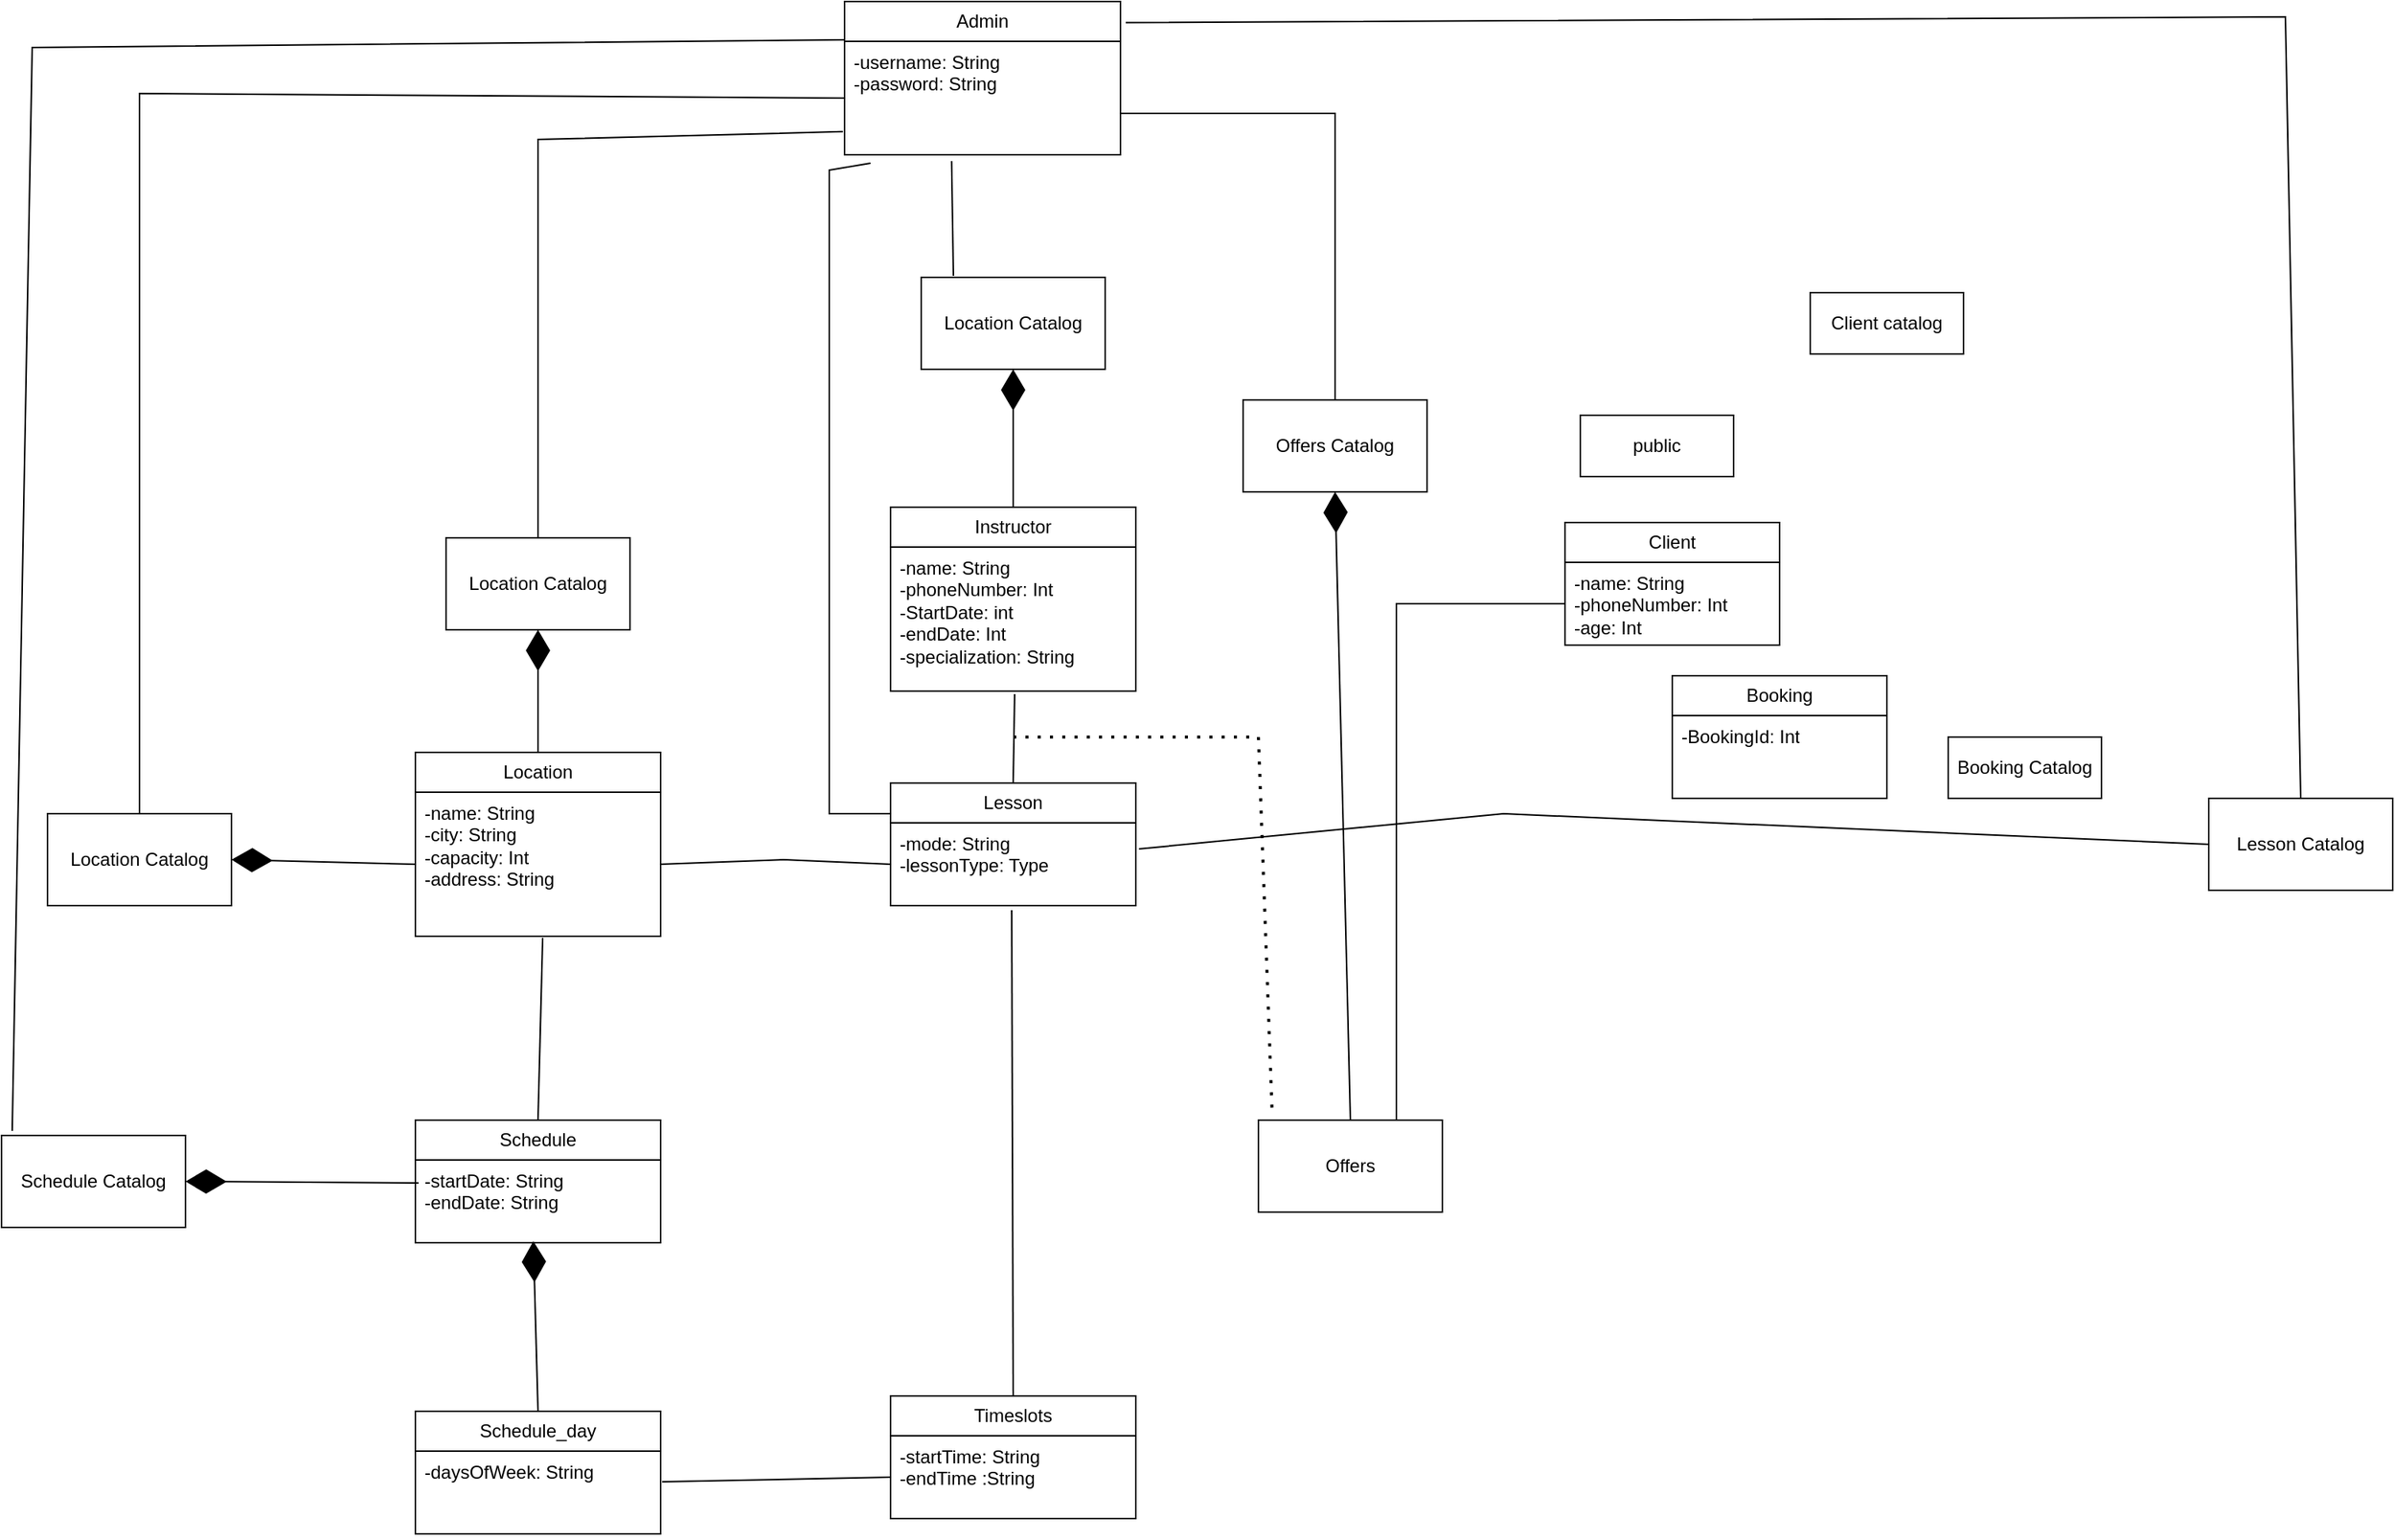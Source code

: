 <mxfile version="24.8.3">
  <diagram name="Page-1" id="CH_hg84p0OCZ-qr93urq">
    <mxGraphModel dx="1802" dy="830" grid="1" gridSize="10" guides="1" tooltips="1" connect="1" arrows="1" fold="1" page="1" pageScale="1" pageWidth="1400" pageHeight="1000" math="0" shadow="0">
      <root>
        <mxCell id="0" />
        <mxCell id="1" parent="0" />
        <mxCell id="X5qi58cJefCEoIoxGlYo-17" value="Admin" style="swimlane;fontStyle=0;childLayout=stackLayout;horizontal=1;startSize=26;fillColor=none;horizontalStack=0;resizeParent=1;resizeParentMax=0;resizeLast=0;collapsible=1;marginBottom=0;whiteSpace=wrap;html=1;" parent="1" vertex="1">
          <mxGeometry x="560" y="20" width="180" height="100" as="geometry" />
        </mxCell>
        <mxCell id="X5qi58cJefCEoIoxGlYo-18" value="-username: String&lt;div&gt;-password: String&lt;/div&gt;" style="text;strokeColor=none;fillColor=none;align=left;verticalAlign=top;spacingLeft=4;spacingRight=4;overflow=hidden;rotatable=0;points=[[0,0.5],[1,0.5]];portConstraint=eastwest;whiteSpace=wrap;html=1;" parent="X5qi58cJefCEoIoxGlYo-17" vertex="1">
          <mxGeometry y="26" width="180" height="74" as="geometry" />
        </mxCell>
        <mxCell id="fc0_s0gy_HrA0nody5j2-3" value="Instructor" style="swimlane;fontStyle=0;childLayout=stackLayout;horizontal=1;startSize=26;fillColor=none;horizontalStack=0;resizeParent=1;resizeParentMax=0;resizeLast=0;collapsible=1;marginBottom=0;whiteSpace=wrap;html=1;" vertex="1" parent="1">
          <mxGeometry x="590" y="350" width="160" height="120" as="geometry" />
        </mxCell>
        <mxCell id="fc0_s0gy_HrA0nody5j2-4" value="-name: String&lt;div&gt;-phoneNumber: Int&lt;/div&gt;&lt;div&gt;-StartDate: int&lt;/div&gt;&lt;div&gt;-endDate: Int&lt;/div&gt;&lt;div&gt;-specialization: String&lt;/div&gt;" style="text;strokeColor=none;fillColor=none;align=left;verticalAlign=top;spacingLeft=4;spacingRight=4;overflow=hidden;rotatable=0;points=[[0,0.5],[1,0.5]];portConstraint=eastwest;whiteSpace=wrap;html=1;" vertex="1" parent="fc0_s0gy_HrA0nody5j2-3">
          <mxGeometry y="26" width="160" height="94" as="geometry" />
        </mxCell>
        <mxCell id="fc0_s0gy_HrA0nody5j2-5" value="Lesson" style="swimlane;fontStyle=0;childLayout=stackLayout;horizontal=1;startSize=26;fillColor=none;horizontalStack=0;resizeParent=1;resizeParentMax=0;resizeLast=0;collapsible=1;marginBottom=0;whiteSpace=wrap;html=1;" vertex="1" parent="1">
          <mxGeometry x="590" y="530" width="160" height="80" as="geometry" />
        </mxCell>
        <mxCell id="fc0_s0gy_HrA0nody5j2-6" value="-mode: String&lt;div&gt;-lessonType: Type&lt;/div&gt;" style="text;strokeColor=none;fillColor=none;align=left;verticalAlign=top;spacingLeft=4;spacingRight=4;overflow=hidden;rotatable=0;points=[[0,0.5],[1,0.5]];portConstraint=eastwest;whiteSpace=wrap;html=1;" vertex="1" parent="fc0_s0gy_HrA0nody5j2-5">
          <mxGeometry y="26" width="160" height="54" as="geometry" />
        </mxCell>
        <mxCell id="fc0_s0gy_HrA0nody5j2-7" value="Location" style="swimlane;fontStyle=0;childLayout=stackLayout;horizontal=1;startSize=26;fillColor=none;horizontalStack=0;resizeParent=1;resizeParentMax=0;resizeLast=0;collapsible=1;marginBottom=0;whiteSpace=wrap;html=1;" vertex="1" parent="1">
          <mxGeometry x="280" y="510" width="160" height="120" as="geometry" />
        </mxCell>
        <mxCell id="fc0_s0gy_HrA0nody5j2-8" value="-name: String&lt;div&gt;-city: String&lt;/div&gt;&lt;div&gt;-capacity: Int&lt;/div&gt;&lt;div&gt;-address: String&lt;/div&gt;" style="text;strokeColor=none;fillColor=none;align=left;verticalAlign=top;spacingLeft=4;spacingRight=4;overflow=hidden;rotatable=0;points=[[0,0.5],[1,0.5]];portConstraint=eastwest;whiteSpace=wrap;html=1;" vertex="1" parent="fc0_s0gy_HrA0nody5j2-7">
          <mxGeometry y="26" width="160" height="94" as="geometry" />
        </mxCell>
        <mxCell id="fc0_s0gy_HrA0nody5j2-9" value="Schedule" style="swimlane;fontStyle=0;childLayout=stackLayout;horizontal=1;startSize=26;fillColor=none;horizontalStack=0;resizeParent=1;resizeParentMax=0;resizeLast=0;collapsible=1;marginBottom=0;whiteSpace=wrap;html=1;" vertex="1" parent="1">
          <mxGeometry x="280" y="750" width="160" height="80" as="geometry" />
        </mxCell>
        <mxCell id="fc0_s0gy_HrA0nody5j2-10" value="-startDate: String&lt;div&gt;-endDate: String&lt;/div&gt;" style="text;strokeColor=none;fillColor=none;align=left;verticalAlign=top;spacingLeft=4;spacingRight=4;overflow=hidden;rotatable=0;points=[[0,0.5],[1,0.5]];portConstraint=eastwest;whiteSpace=wrap;html=1;" vertex="1" parent="fc0_s0gy_HrA0nody5j2-9">
          <mxGeometry y="26" width="160" height="54" as="geometry" />
        </mxCell>
        <mxCell id="fc0_s0gy_HrA0nody5j2-11" value="Schedule Catalog" style="rounded=0;whiteSpace=wrap;html=1;" vertex="1" parent="1">
          <mxGeometry x="10" y="760" width="120" height="60" as="geometry" />
        </mxCell>
        <mxCell id="fc0_s0gy_HrA0nody5j2-12" value="Schedule_day" style="swimlane;fontStyle=0;childLayout=stackLayout;horizontal=1;startSize=26;fillColor=none;horizontalStack=0;resizeParent=1;resizeParentMax=0;resizeLast=0;collapsible=1;marginBottom=0;whiteSpace=wrap;html=1;" vertex="1" parent="1">
          <mxGeometry x="280" y="940" width="160" height="80" as="geometry" />
        </mxCell>
        <mxCell id="fc0_s0gy_HrA0nody5j2-13" value="-daysOfWeek: String" style="text;strokeColor=none;fillColor=none;align=left;verticalAlign=top;spacingLeft=4;spacingRight=4;overflow=hidden;rotatable=0;points=[[0,0.5],[1,0.5]];portConstraint=eastwest;whiteSpace=wrap;html=1;" vertex="1" parent="fc0_s0gy_HrA0nody5j2-12">
          <mxGeometry y="26" width="160" height="54" as="geometry" />
        </mxCell>
        <mxCell id="fc0_s0gy_HrA0nody5j2-14" value="Timeslots" style="swimlane;fontStyle=0;childLayout=stackLayout;horizontal=1;startSize=26;fillColor=none;horizontalStack=0;resizeParent=1;resizeParentMax=0;resizeLast=0;collapsible=1;marginBottom=0;whiteSpace=wrap;html=1;" vertex="1" parent="1">
          <mxGeometry x="590" y="930" width="160" height="80" as="geometry" />
        </mxCell>
        <mxCell id="fc0_s0gy_HrA0nody5j2-15" value="-startTime: String&lt;div&gt;-endTime :String&lt;/div&gt;" style="text;strokeColor=none;fillColor=none;align=left;verticalAlign=top;spacingLeft=4;spacingRight=4;overflow=hidden;rotatable=0;points=[[0,0.5],[1,0.5]];portConstraint=eastwest;whiteSpace=wrap;html=1;" vertex="1" parent="fc0_s0gy_HrA0nody5j2-14">
          <mxGeometry y="26" width="160" height="54" as="geometry" />
        </mxCell>
        <mxCell id="fc0_s0gy_HrA0nody5j2-18" value="Location Catalog" style="rounded=0;whiteSpace=wrap;html=1;" vertex="1" parent="1">
          <mxGeometry x="40" y="550" width="120" height="60" as="geometry" />
        </mxCell>
        <mxCell id="fc0_s0gy_HrA0nody5j2-20" value="" style="endArrow=none;html=1;rounded=0;entryX=0;entryY=0.5;entryDx=0;entryDy=0;exitX=0.5;exitY=0;exitDx=0;exitDy=0;" edge="1" parent="1" source="fc0_s0gy_HrA0nody5j2-18" target="X5qi58cJefCEoIoxGlYo-18">
          <mxGeometry width="50" height="50" relative="1" as="geometry">
            <mxPoint x="240" y="130" as="sourcePoint" />
            <mxPoint x="290" y="80" as="targetPoint" />
            <Array as="points">
              <mxPoint x="100" y="80" />
            </Array>
          </mxGeometry>
        </mxCell>
        <mxCell id="fc0_s0gy_HrA0nody5j2-21" value="" style="endArrow=diamondThin;endFill=1;endSize=24;html=1;rounded=0;entryX=1;entryY=0.5;entryDx=0;entryDy=0;exitX=0;exitY=0.5;exitDx=0;exitDy=0;" edge="1" parent="1" source="fc0_s0gy_HrA0nody5j2-8" target="fc0_s0gy_HrA0nody5j2-18">
          <mxGeometry width="160" relative="1" as="geometry">
            <mxPoint x="50" y="730" as="sourcePoint" />
            <mxPoint x="210" y="730" as="targetPoint" />
          </mxGeometry>
        </mxCell>
        <mxCell id="fc0_s0gy_HrA0nody5j2-22" value="" style="endArrow=none;html=1;rounded=0;entryX=0.519;entryY=1.011;entryDx=0;entryDy=0;entryPerimeter=0;exitX=0.5;exitY=0;exitDx=0;exitDy=0;" edge="1" parent="1" source="fc0_s0gy_HrA0nody5j2-9" target="fc0_s0gy_HrA0nody5j2-8">
          <mxGeometry width="50" height="50" relative="1" as="geometry">
            <mxPoint x="340" y="730" as="sourcePoint" />
            <mxPoint x="390" y="680" as="targetPoint" />
          </mxGeometry>
        </mxCell>
        <mxCell id="fc0_s0gy_HrA0nody5j2-23" value="" style="endArrow=none;html=1;rounded=0;exitX=0.058;exitY=-0.05;exitDx=0;exitDy=0;exitPerimeter=0;entryX=0;entryY=0.25;entryDx=0;entryDy=0;" edge="1" parent="1" source="fc0_s0gy_HrA0nody5j2-11" target="X5qi58cJefCEoIoxGlYo-17">
          <mxGeometry width="50" height="50" relative="1" as="geometry">
            <mxPoint x="10" y="580" as="sourcePoint" />
            <mxPoint x="20" y="50" as="targetPoint" />
            <Array as="points">
              <mxPoint x="30" y="50" />
            </Array>
          </mxGeometry>
        </mxCell>
        <mxCell id="fc0_s0gy_HrA0nody5j2-24" value="" style="endArrow=diamondThin;endFill=1;endSize=24;html=1;rounded=0;entryX=1;entryY=0.5;entryDx=0;entryDy=0;exitX=0.013;exitY=0.278;exitDx=0;exitDy=0;exitPerimeter=0;" edge="1" parent="1" source="fc0_s0gy_HrA0nody5j2-10" target="fc0_s0gy_HrA0nody5j2-11">
          <mxGeometry width="160" relative="1" as="geometry">
            <mxPoint x="120" y="850" as="sourcePoint" />
            <mxPoint x="280" y="850" as="targetPoint" />
          </mxGeometry>
        </mxCell>
        <mxCell id="fc0_s0gy_HrA0nody5j2-26" value="Location Catalog" style="rounded=0;whiteSpace=wrap;html=1;" vertex="1" parent="1">
          <mxGeometry x="300" y="370" width="120" height="60" as="geometry" />
        </mxCell>
        <mxCell id="fc0_s0gy_HrA0nody5j2-27" value="Lesson Catalog" style="rounded=0;whiteSpace=wrap;html=1;" vertex="1" parent="1">
          <mxGeometry x="1450" y="540" width="120" height="60" as="geometry" />
        </mxCell>
        <mxCell id="fc0_s0gy_HrA0nody5j2-28" value="" style="endArrow=none;html=1;rounded=0;entryX=0;entryY=0.5;entryDx=0;entryDy=0;exitX=1;exitY=0.5;exitDx=0;exitDy=0;" edge="1" parent="1" source="fc0_s0gy_HrA0nody5j2-8" target="fc0_s0gy_HrA0nody5j2-6">
          <mxGeometry width="50" height="50" relative="1" as="geometry">
            <mxPoint x="520" y="600" as="sourcePoint" />
            <mxPoint x="580" y="570" as="targetPoint" />
            <Array as="points">
              <mxPoint x="520" y="580" />
            </Array>
          </mxGeometry>
        </mxCell>
        <mxCell id="fc0_s0gy_HrA0nody5j2-29" value="Offers" style="rounded=0;whiteSpace=wrap;html=1;" vertex="1" parent="1">
          <mxGeometry x="830" y="750" width="120" height="60" as="geometry" />
        </mxCell>
        <mxCell id="fc0_s0gy_HrA0nody5j2-30" value="Offers Catalog" style="rounded=0;whiteSpace=wrap;html=1;" vertex="1" parent="1">
          <mxGeometry x="820" y="280" width="120" height="60" as="geometry" />
        </mxCell>
        <mxCell id="fc0_s0gy_HrA0nody5j2-31" value="" style="endArrow=diamondThin;endFill=1;endSize=24;html=1;rounded=0;entryX=0.5;entryY=1;entryDx=0;entryDy=0;exitX=0.5;exitY=0;exitDx=0;exitDy=0;" edge="1" parent="1" source="fc0_s0gy_HrA0nody5j2-7" target="fc0_s0gy_HrA0nody5j2-26">
          <mxGeometry width="160" relative="1" as="geometry">
            <mxPoint x="270" y="480" as="sourcePoint" />
            <mxPoint x="430" y="480" as="targetPoint" />
          </mxGeometry>
        </mxCell>
        <mxCell id="fc0_s0gy_HrA0nody5j2-32" value="" style="endArrow=none;html=1;rounded=0;exitX=0.5;exitY=0;exitDx=0;exitDy=0;entryX=-0.006;entryY=0.796;entryDx=0;entryDy=0;entryPerimeter=0;" edge="1" parent="1" source="fc0_s0gy_HrA0nody5j2-26" target="X5qi58cJefCEoIoxGlYo-18">
          <mxGeometry width="50" height="50" relative="1" as="geometry">
            <mxPoint x="360" y="350" as="sourcePoint" />
            <mxPoint x="560" y="90" as="targetPoint" />
            <Array as="points">
              <mxPoint x="360" y="110" />
            </Array>
          </mxGeometry>
        </mxCell>
        <mxCell id="fc0_s0gy_HrA0nody5j2-34" value="" style="endArrow=none;dashed=1;html=1;dashPattern=1 3;strokeWidth=2;rounded=0;entryX=0.075;entryY=-0.05;entryDx=0;entryDy=0;entryPerimeter=0;" edge="1" parent="1" target="fc0_s0gy_HrA0nody5j2-29">
          <mxGeometry width="50" height="50" relative="1" as="geometry">
            <mxPoint x="670" y="500" as="sourcePoint" />
            <mxPoint x="760" y="670" as="targetPoint" />
            <Array as="points">
              <mxPoint x="830" y="500" />
            </Array>
          </mxGeometry>
        </mxCell>
        <mxCell id="fc0_s0gy_HrA0nody5j2-36" value="" style="endArrow=diamondThin;endFill=1;endSize=24;html=1;rounded=0;entryX=0.5;entryY=1;entryDx=0;entryDy=0;exitX=0.5;exitY=0;exitDx=0;exitDy=0;" edge="1" parent="1" source="fc0_s0gy_HrA0nody5j2-29" target="fc0_s0gy_HrA0nody5j2-30">
          <mxGeometry width="160" relative="1" as="geometry">
            <mxPoint x="900" y="590" as="sourcePoint" />
            <mxPoint x="1060" y="590" as="targetPoint" />
          </mxGeometry>
        </mxCell>
        <mxCell id="fc0_s0gy_HrA0nody5j2-37" value="" style="endArrow=none;html=1;rounded=0;" edge="1" parent="1">
          <mxGeometry width="50" height="50" relative="1" as="geometry">
            <mxPoint x="880" y="280" as="sourcePoint" />
            <mxPoint x="740" y="93" as="targetPoint" />
            <Array as="points">
              <mxPoint x="880" y="93" />
            </Array>
          </mxGeometry>
        </mxCell>
        <mxCell id="fc0_s0gy_HrA0nody5j2-39" value="" style="endArrow=none;html=1;rounded=0;exitX=1.013;exitY=0.315;exitDx=0;exitDy=0;exitPerimeter=0;entryX=0;entryY=0.5;entryDx=0;entryDy=0;" edge="1" parent="1" source="fc0_s0gy_HrA0nody5j2-6" target="fc0_s0gy_HrA0nody5j2-27">
          <mxGeometry width="50" height="50" relative="1" as="geometry">
            <mxPoint x="800" y="600" as="sourcePoint" />
            <mxPoint x="850" y="550" as="targetPoint" />
            <Array as="points">
              <mxPoint x="990" y="550" />
            </Array>
          </mxGeometry>
        </mxCell>
        <mxCell id="fc0_s0gy_HrA0nody5j2-40" value="" style="endArrow=none;html=1;rounded=0;exitX=0.5;exitY=0;exitDx=0;exitDy=0;entryX=1.019;entryY=0.138;entryDx=0;entryDy=0;entryPerimeter=0;" edge="1" parent="1" source="fc0_s0gy_HrA0nody5j2-27" target="X5qi58cJefCEoIoxGlYo-17">
          <mxGeometry width="50" height="50" relative="1" as="geometry">
            <mxPoint x="1290" y="500" as="sourcePoint" />
            <mxPoint x="1340" y="450" as="targetPoint" />
            <Array as="points">
              <mxPoint x="1500" y="30" />
            </Array>
          </mxGeometry>
        </mxCell>
        <mxCell id="fc0_s0gy_HrA0nody5j2-41" value="" style="endArrow=none;html=1;rounded=0;entryX=0.506;entryY=1.021;entryDx=0;entryDy=0;entryPerimeter=0;exitX=0.5;exitY=0;exitDx=0;exitDy=0;" edge="1" parent="1" source="fc0_s0gy_HrA0nody5j2-5" target="fc0_s0gy_HrA0nody5j2-4">
          <mxGeometry width="50" height="50" relative="1" as="geometry">
            <mxPoint x="660" y="540" as="sourcePoint" />
            <mxPoint x="710" y="490" as="targetPoint" />
          </mxGeometry>
        </mxCell>
        <mxCell id="fc0_s0gy_HrA0nody5j2-42" value="Client" style="swimlane;fontStyle=0;childLayout=stackLayout;horizontal=1;startSize=26;fillColor=none;horizontalStack=0;resizeParent=1;resizeParentMax=0;resizeLast=0;collapsible=1;marginBottom=0;whiteSpace=wrap;html=1;" vertex="1" parent="1">
          <mxGeometry x="1030" y="360" width="140" height="80" as="geometry" />
        </mxCell>
        <mxCell id="fc0_s0gy_HrA0nody5j2-43" value="-name: String&lt;div&gt;-phoneNumber: Int&lt;/div&gt;&lt;div&gt;-age: Int&lt;/div&gt;" style="text;strokeColor=none;fillColor=none;align=left;verticalAlign=top;spacingLeft=4;spacingRight=4;overflow=hidden;rotatable=0;points=[[0,0.5],[1,0.5]];portConstraint=eastwest;whiteSpace=wrap;html=1;" vertex="1" parent="fc0_s0gy_HrA0nody5j2-42">
          <mxGeometry y="26" width="140" height="54" as="geometry" />
        </mxCell>
        <mxCell id="fc0_s0gy_HrA0nody5j2-46" value="" style="endArrow=none;html=1;rounded=0;exitX=1.006;exitY=0.37;exitDx=0;exitDy=0;exitPerimeter=0;entryX=0;entryY=0.5;entryDx=0;entryDy=0;" edge="1" parent="1" source="fc0_s0gy_HrA0nody5j2-13" target="fc0_s0gy_HrA0nody5j2-15">
          <mxGeometry width="50" height="50" relative="1" as="geometry">
            <mxPoint x="510" y="960" as="sourcePoint" />
            <mxPoint x="560" y="910" as="targetPoint" />
          </mxGeometry>
        </mxCell>
        <mxCell id="fc0_s0gy_HrA0nody5j2-47" value="" style="endArrow=none;html=1;rounded=0;exitX=0.5;exitY=0;exitDx=0;exitDy=0;entryX=0.494;entryY=1.056;entryDx=0;entryDy=0;entryPerimeter=0;" edge="1" parent="1" source="fc0_s0gy_HrA0nody5j2-14" target="fc0_s0gy_HrA0nody5j2-6">
          <mxGeometry width="50" height="50" relative="1" as="geometry">
            <mxPoint x="670" y="880" as="sourcePoint" />
            <mxPoint x="720" y="830" as="targetPoint" />
          </mxGeometry>
        </mxCell>
        <mxCell id="fc0_s0gy_HrA0nody5j2-48" value="" style="endArrow=diamondThin;endFill=1;endSize=24;html=1;rounded=0;exitX=0.5;exitY=0;exitDx=0;exitDy=0;entryX=0.481;entryY=0.981;entryDx=0;entryDy=0;entryPerimeter=0;" edge="1" parent="1" source="fc0_s0gy_HrA0nody5j2-12" target="fc0_s0gy_HrA0nody5j2-10">
          <mxGeometry width="160" relative="1" as="geometry">
            <mxPoint x="330" y="900" as="sourcePoint" />
            <mxPoint x="360" y="860" as="targetPoint" />
          </mxGeometry>
        </mxCell>
        <mxCell id="fc0_s0gy_HrA0nody5j2-49" value="Location Catalog" style="rounded=0;whiteSpace=wrap;html=1;" vertex="1" parent="1">
          <mxGeometry x="610" y="200" width="120" height="60" as="geometry" />
        </mxCell>
        <mxCell id="fc0_s0gy_HrA0nody5j2-51" value="" style="endArrow=diamondThin;endFill=1;endSize=24;html=1;rounded=0;entryX=0.5;entryY=1;entryDx=0;entryDy=0;exitX=0.5;exitY=0;exitDx=0;exitDy=0;" edge="1" parent="1" source="fc0_s0gy_HrA0nody5j2-3" target="fc0_s0gy_HrA0nody5j2-49">
          <mxGeometry width="160" relative="1" as="geometry">
            <mxPoint x="500" y="270" as="sourcePoint" />
            <mxPoint x="660" y="270" as="targetPoint" />
          </mxGeometry>
        </mxCell>
        <mxCell id="fc0_s0gy_HrA0nody5j2-52" value="" style="endArrow=none;html=1;rounded=0;entryX=0.388;entryY=1.056;entryDx=0;entryDy=0;entryPerimeter=0;exitX=0.175;exitY=-0.017;exitDx=0;exitDy=0;exitPerimeter=0;" edge="1" parent="1" source="fc0_s0gy_HrA0nody5j2-49" target="X5qi58cJefCEoIoxGlYo-18">
          <mxGeometry width="50" height="50" relative="1" as="geometry">
            <mxPoint x="630" y="190" as="sourcePoint" />
            <mxPoint x="680" y="140" as="targetPoint" />
          </mxGeometry>
        </mxCell>
        <mxCell id="fc0_s0gy_HrA0nody5j2-53" value="" style="endArrow=none;html=1;rounded=0;entryX=0;entryY=0.25;entryDx=0;entryDy=0;exitX=0.094;exitY=1.074;exitDx=0;exitDy=0;exitPerimeter=0;" edge="1" parent="1" source="X5qi58cJefCEoIoxGlYo-18" target="fc0_s0gy_HrA0nody5j2-5">
          <mxGeometry width="50" height="50" relative="1" as="geometry">
            <mxPoint x="560.08" y="105.022" as="sourcePoint" />
            <mxPoint x="570" y="550" as="targetPoint" />
            <Array as="points">
              <mxPoint x="550" y="130" />
              <mxPoint x="550" y="220" />
              <mxPoint x="550" y="330" />
              <mxPoint x="550" y="550" />
            </Array>
          </mxGeometry>
        </mxCell>
        <mxCell id="fc0_s0gy_HrA0nody5j2-56" value="Client catalog" style="rounded=0;whiteSpace=wrap;html=1;" vertex="1" parent="1">
          <mxGeometry x="1190" y="210" width="100" height="40" as="geometry" />
        </mxCell>
        <mxCell id="fc0_s0gy_HrA0nody5j2-57" value="public" style="rounded=0;whiteSpace=wrap;html=1;" vertex="1" parent="1">
          <mxGeometry x="1040" y="290" width="100" height="40" as="geometry" />
        </mxCell>
        <mxCell id="fc0_s0gy_HrA0nody5j2-58" value="" style="endArrow=none;html=1;rounded=0;exitX=0.75;exitY=0;exitDx=0;exitDy=0;entryX=0;entryY=0.5;entryDx=0;entryDy=0;" edge="1" parent="1" source="fc0_s0gy_HrA0nody5j2-29" target="fc0_s0gy_HrA0nody5j2-43">
          <mxGeometry width="50" height="50" relative="1" as="geometry">
            <mxPoint x="930" y="730" as="sourcePoint" />
            <mxPoint x="980" y="680" as="targetPoint" />
            <Array as="points">
              <mxPoint x="920" y="413" />
            </Array>
          </mxGeometry>
        </mxCell>
        <mxCell id="fc0_s0gy_HrA0nody5j2-59" value="Booking Catalog" style="rounded=0;whiteSpace=wrap;html=1;" vertex="1" parent="1">
          <mxGeometry x="1280" y="500" width="100" height="40" as="geometry" />
        </mxCell>
        <mxCell id="fc0_s0gy_HrA0nody5j2-60" value="Booking" style="swimlane;fontStyle=0;childLayout=stackLayout;horizontal=1;startSize=26;fillColor=none;horizontalStack=0;resizeParent=1;resizeParentMax=0;resizeLast=0;collapsible=1;marginBottom=0;whiteSpace=wrap;html=1;" vertex="1" parent="1">
          <mxGeometry x="1100" y="460" width="140" height="80" as="geometry" />
        </mxCell>
        <mxCell id="fc0_s0gy_HrA0nody5j2-61" value="-BookingId: Int" style="text;strokeColor=none;fillColor=none;align=left;verticalAlign=top;spacingLeft=4;spacingRight=4;overflow=hidden;rotatable=0;points=[[0,0.5],[1,0.5]];portConstraint=eastwest;whiteSpace=wrap;html=1;" vertex="1" parent="fc0_s0gy_HrA0nody5j2-60">
          <mxGeometry y="26" width="140" height="54" as="geometry" />
        </mxCell>
      </root>
    </mxGraphModel>
  </diagram>
</mxfile>
